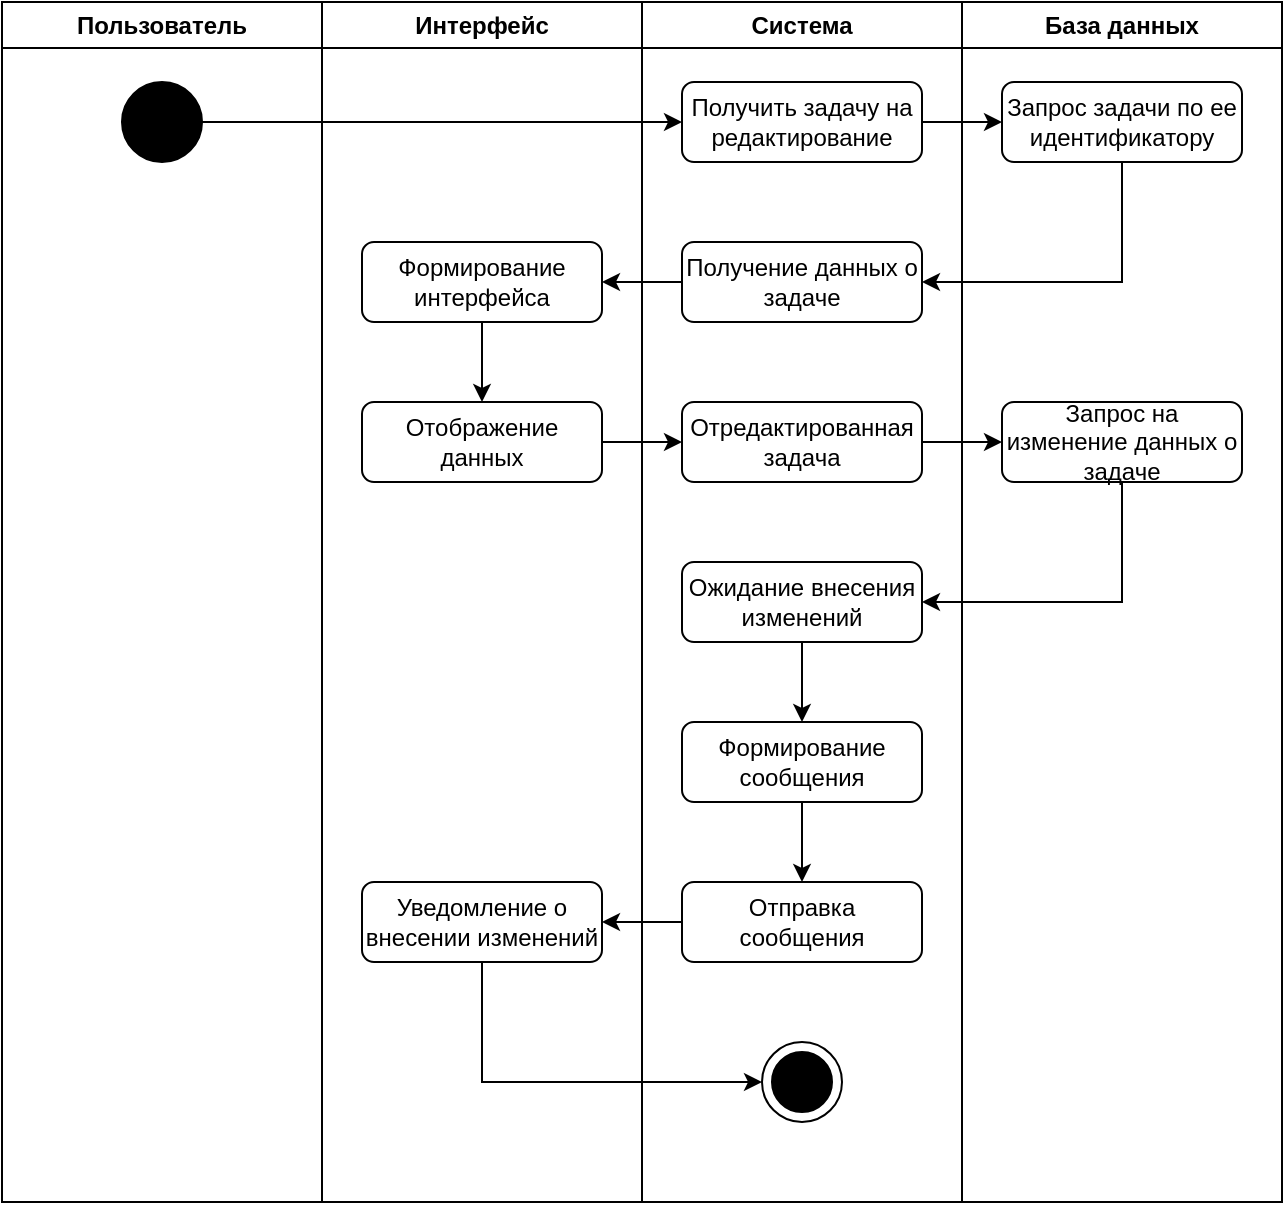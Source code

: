 <mxfile version="26.0.16">
  <diagram name="Страница — 1" id="5kN3vzJDwVZG9utAl4kg">
    <mxGraphModel dx="1122" dy="691" grid="1" gridSize="10" guides="1" tooltips="1" connect="1" arrows="1" fold="1" page="1" pageScale="1" pageWidth="827" pageHeight="1169" math="0" shadow="0">
      <root>
        <mxCell id="0" />
        <mxCell id="1" parent="0" />
        <mxCell id="hXV69UUXkcdeekgca52l-1" value="Пользователь" style="swimlane;whiteSpace=wrap;html=1;" parent="1" vertex="1">
          <mxGeometry x="120" y="120" width="160" height="600" as="geometry" />
        </mxCell>
        <mxCell id="hXV69UUXkcdeekgca52l-5" value="" style="ellipse;whiteSpace=wrap;html=1;fillColor=#000000;" parent="hXV69UUXkcdeekgca52l-1" vertex="1">
          <mxGeometry x="60" y="40" width="40" height="40" as="geometry" />
        </mxCell>
        <mxCell id="hXV69UUXkcdeekgca52l-2" value="Интерфейс" style="swimlane;whiteSpace=wrap;html=1;" parent="1" vertex="1">
          <mxGeometry x="280" y="120" width="160" height="600" as="geometry" />
        </mxCell>
        <mxCell id="hXV69UUXkcdeekgca52l-26" style="edgeStyle=orthogonalEdgeStyle;rounded=0;orthogonalLoop=1;jettySize=auto;html=1;exitX=0.5;exitY=1;exitDx=0;exitDy=0;entryX=0.5;entryY=0;entryDx=0;entryDy=0;" parent="hXV69UUXkcdeekgca52l-2" source="hXV69UUXkcdeekgca52l-10" target="hXV69UUXkcdeekgca52l-11" edge="1">
          <mxGeometry relative="1" as="geometry" />
        </mxCell>
        <mxCell id="hXV69UUXkcdeekgca52l-10" value="Формирование интерфейса" style="rounded=1;whiteSpace=wrap;html=1;" parent="hXV69UUXkcdeekgca52l-2" vertex="1">
          <mxGeometry x="20" y="120" width="120" height="40" as="geometry" />
        </mxCell>
        <mxCell id="hXV69UUXkcdeekgca52l-11" value="Отображение данных" style="rounded=1;whiteSpace=wrap;html=1;" parent="hXV69UUXkcdeekgca52l-2" vertex="1">
          <mxGeometry x="20" y="200" width="120" height="40" as="geometry" />
        </mxCell>
        <mxCell id="hXV69UUXkcdeekgca52l-18" value="Уведомление о внесении изменений" style="rounded=1;whiteSpace=wrap;html=1;" parent="hXV69UUXkcdeekgca52l-2" vertex="1">
          <mxGeometry x="20" y="440" width="120" height="40" as="geometry" />
        </mxCell>
        <mxCell id="hXV69UUXkcdeekgca52l-3" value="Система" style="swimlane;whiteSpace=wrap;html=1;" parent="1" vertex="1">
          <mxGeometry x="440" y="120" width="160" height="600" as="geometry" />
        </mxCell>
        <mxCell id="hXV69UUXkcdeekgca52l-6" value="Получить задачу на редактирование" style="rounded=1;whiteSpace=wrap;html=1;" parent="hXV69UUXkcdeekgca52l-3" vertex="1">
          <mxGeometry x="20" y="40" width="120" height="40" as="geometry" />
        </mxCell>
        <mxCell id="hXV69UUXkcdeekgca52l-8" value="Получение данных о задаче" style="rounded=1;whiteSpace=wrap;html=1;" parent="hXV69UUXkcdeekgca52l-3" vertex="1">
          <mxGeometry x="20" y="120" width="120" height="40" as="geometry" />
        </mxCell>
        <mxCell id="hXV69UUXkcdeekgca52l-12" value="Отредактированная задача" style="rounded=1;whiteSpace=wrap;html=1;" parent="hXV69UUXkcdeekgca52l-3" vertex="1">
          <mxGeometry x="20" y="200" width="120" height="40" as="geometry" />
        </mxCell>
        <mxCell id="hXV69UUXkcdeekgca52l-30" style="edgeStyle=orthogonalEdgeStyle;rounded=0;orthogonalLoop=1;jettySize=auto;html=1;exitX=0.5;exitY=1;exitDx=0;exitDy=0;entryX=0.5;entryY=0;entryDx=0;entryDy=0;" parent="hXV69UUXkcdeekgca52l-3" source="hXV69UUXkcdeekgca52l-14" target="hXV69UUXkcdeekgca52l-15" edge="1">
          <mxGeometry relative="1" as="geometry" />
        </mxCell>
        <mxCell id="hXV69UUXkcdeekgca52l-14" value="Ожидание внесения изменений" style="rounded=1;whiteSpace=wrap;html=1;" parent="hXV69UUXkcdeekgca52l-3" vertex="1">
          <mxGeometry x="20" y="280" width="120" height="40" as="geometry" />
        </mxCell>
        <mxCell id="hXV69UUXkcdeekgca52l-31" style="edgeStyle=orthogonalEdgeStyle;rounded=0;orthogonalLoop=1;jettySize=auto;html=1;exitX=0.5;exitY=1;exitDx=0;exitDy=0;entryX=0.5;entryY=0;entryDx=0;entryDy=0;" parent="hXV69UUXkcdeekgca52l-3" source="hXV69UUXkcdeekgca52l-15" target="hXV69UUXkcdeekgca52l-17" edge="1">
          <mxGeometry relative="1" as="geometry" />
        </mxCell>
        <mxCell id="hXV69UUXkcdeekgca52l-15" value="&lt;div&gt;Формирование сообщения&lt;/div&gt;" style="rounded=1;whiteSpace=wrap;html=1;" parent="hXV69UUXkcdeekgca52l-3" vertex="1">
          <mxGeometry x="20" y="360" width="120" height="40" as="geometry" />
        </mxCell>
        <mxCell id="hXV69UUXkcdeekgca52l-17" value="&lt;div&gt;Отправка сообщения&lt;/div&gt;" style="rounded=1;whiteSpace=wrap;html=1;" parent="hXV69UUXkcdeekgca52l-3" vertex="1">
          <mxGeometry x="20" y="440" width="120" height="40" as="geometry" />
        </mxCell>
        <mxCell id="hXV69UUXkcdeekgca52l-20" value="" style="ellipse;whiteSpace=wrap;html=1;aspect=fixed;" parent="hXV69UUXkcdeekgca52l-3" vertex="1">
          <mxGeometry x="60" y="520" width="40" height="40" as="geometry" />
        </mxCell>
        <mxCell id="hXV69UUXkcdeekgca52l-21" value="" style="ellipse;whiteSpace=wrap;html=1;fillColor=#000000;" parent="hXV69UUXkcdeekgca52l-3" vertex="1">
          <mxGeometry x="65" y="525" width="30" height="30" as="geometry" />
        </mxCell>
        <mxCell id="hXV69UUXkcdeekgca52l-4" value="База данных" style="swimlane;whiteSpace=wrap;html=1;" parent="1" vertex="1">
          <mxGeometry x="600" y="120" width="160" height="600" as="geometry" />
        </mxCell>
        <mxCell id="hXV69UUXkcdeekgca52l-7" value="Запрос задачи по ее идентификатору" style="rounded=1;whiteSpace=wrap;html=1;" parent="hXV69UUXkcdeekgca52l-4" vertex="1">
          <mxGeometry x="20" y="40" width="120" height="40" as="geometry" />
        </mxCell>
        <mxCell id="hXV69UUXkcdeekgca52l-13" value="Запрос на изменение данных о задаче" style="rounded=1;whiteSpace=wrap;html=1;" parent="hXV69UUXkcdeekgca52l-4" vertex="1">
          <mxGeometry x="20" y="200" width="120" height="40" as="geometry" />
        </mxCell>
        <mxCell id="hXV69UUXkcdeekgca52l-22" style="edgeStyle=orthogonalEdgeStyle;rounded=0;orthogonalLoop=1;jettySize=auto;html=1;exitX=1;exitY=0.5;exitDx=0;exitDy=0;entryX=0;entryY=0.5;entryDx=0;entryDy=0;" parent="1" source="hXV69UUXkcdeekgca52l-5" target="hXV69UUXkcdeekgca52l-6" edge="1">
          <mxGeometry relative="1" as="geometry" />
        </mxCell>
        <mxCell id="hXV69UUXkcdeekgca52l-23" style="edgeStyle=orthogonalEdgeStyle;rounded=0;orthogonalLoop=1;jettySize=auto;html=1;exitX=1;exitY=0.5;exitDx=0;exitDy=0;entryX=0;entryY=0.5;entryDx=0;entryDy=0;" parent="1" source="hXV69UUXkcdeekgca52l-6" target="hXV69UUXkcdeekgca52l-7" edge="1">
          <mxGeometry relative="1" as="geometry" />
        </mxCell>
        <mxCell id="hXV69UUXkcdeekgca52l-24" style="edgeStyle=orthogonalEdgeStyle;rounded=0;orthogonalLoop=1;jettySize=auto;html=1;exitX=0.5;exitY=1;exitDx=0;exitDy=0;entryX=1;entryY=0.5;entryDx=0;entryDy=0;" parent="1" source="hXV69UUXkcdeekgca52l-7" target="hXV69UUXkcdeekgca52l-8" edge="1">
          <mxGeometry relative="1" as="geometry" />
        </mxCell>
        <mxCell id="hXV69UUXkcdeekgca52l-25" style="edgeStyle=orthogonalEdgeStyle;rounded=0;orthogonalLoop=1;jettySize=auto;html=1;exitX=0;exitY=0.5;exitDx=0;exitDy=0;entryX=1;entryY=0.5;entryDx=0;entryDy=0;" parent="1" source="hXV69UUXkcdeekgca52l-8" target="hXV69UUXkcdeekgca52l-10" edge="1">
          <mxGeometry relative="1" as="geometry" />
        </mxCell>
        <mxCell id="hXV69UUXkcdeekgca52l-27" style="edgeStyle=orthogonalEdgeStyle;rounded=0;orthogonalLoop=1;jettySize=auto;html=1;exitX=1;exitY=0.5;exitDx=0;exitDy=0;entryX=0;entryY=0.5;entryDx=0;entryDy=0;" parent="1" source="hXV69UUXkcdeekgca52l-11" target="hXV69UUXkcdeekgca52l-12" edge="1">
          <mxGeometry relative="1" as="geometry" />
        </mxCell>
        <mxCell id="hXV69UUXkcdeekgca52l-28" style="edgeStyle=orthogonalEdgeStyle;rounded=0;orthogonalLoop=1;jettySize=auto;html=1;exitX=1;exitY=0.5;exitDx=0;exitDy=0;entryX=0;entryY=0.5;entryDx=0;entryDy=0;" parent="1" source="hXV69UUXkcdeekgca52l-12" target="hXV69UUXkcdeekgca52l-13" edge="1">
          <mxGeometry relative="1" as="geometry" />
        </mxCell>
        <mxCell id="hXV69UUXkcdeekgca52l-29" style="edgeStyle=orthogonalEdgeStyle;rounded=0;orthogonalLoop=1;jettySize=auto;html=1;exitX=0.5;exitY=1;exitDx=0;exitDy=0;entryX=1;entryY=0.5;entryDx=0;entryDy=0;" parent="1" source="hXV69UUXkcdeekgca52l-13" target="hXV69UUXkcdeekgca52l-14" edge="1">
          <mxGeometry relative="1" as="geometry" />
        </mxCell>
        <mxCell id="hXV69UUXkcdeekgca52l-32" style="edgeStyle=orthogonalEdgeStyle;rounded=0;orthogonalLoop=1;jettySize=auto;html=1;exitX=0;exitY=0.5;exitDx=0;exitDy=0;entryX=1;entryY=0.5;entryDx=0;entryDy=0;" parent="1" source="hXV69UUXkcdeekgca52l-17" target="hXV69UUXkcdeekgca52l-18" edge="1">
          <mxGeometry relative="1" as="geometry" />
        </mxCell>
        <mxCell id="hXV69UUXkcdeekgca52l-33" style="edgeStyle=orthogonalEdgeStyle;rounded=0;orthogonalLoop=1;jettySize=auto;html=1;exitX=0.5;exitY=1;exitDx=0;exitDy=0;entryX=0;entryY=0.5;entryDx=0;entryDy=0;" parent="1" source="hXV69UUXkcdeekgca52l-18" target="hXV69UUXkcdeekgca52l-20" edge="1">
          <mxGeometry relative="1" as="geometry" />
        </mxCell>
      </root>
    </mxGraphModel>
  </diagram>
</mxfile>

